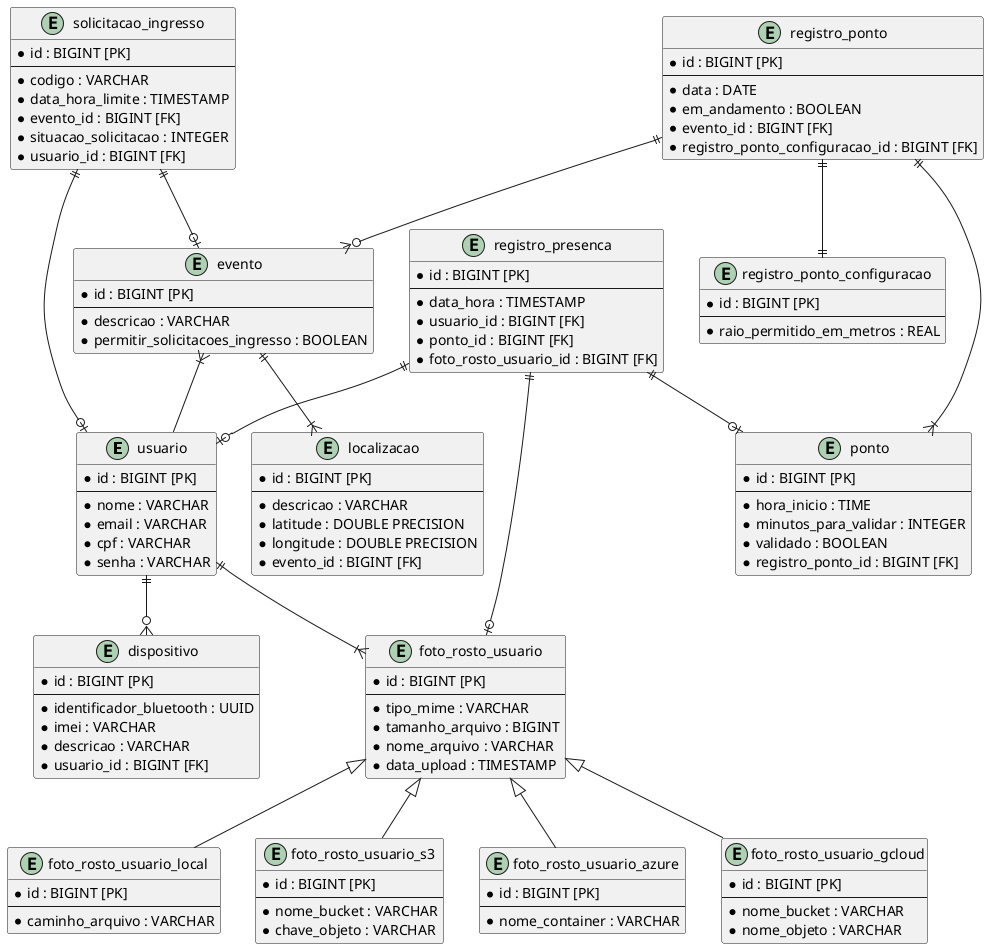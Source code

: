 @startuml

entity usuario {
    * id : BIGINT [PK]
    --
    * nome : VARCHAR
    * email : VARCHAR
    * cpf : VARCHAR
    * senha : VARCHAR
}

entity dispositivo {
    * id : BIGINT [PK]
    --
    * identificador_bluetooth : UUID
    * imei : VARCHAR
    * descricao : VARCHAR
    * usuario_id : BIGINT [FK]
}

entity foto_rosto_usuario {
    * id : BIGINT [PK]
    --
    * tipo_mime : VARCHAR
    * tamanho_arquivo : BIGINT
    * nome_arquivo : VARCHAR
    * data_upload : TIMESTAMP
}

entity foto_rosto_usuario_local {
    * id : BIGINT [PK]
    --
    * caminho_arquivo : VARCHAR
}

entity foto_rosto_usuario_s3 {
    * id : BIGINT [PK]
    --
    * nome_bucket : VARCHAR
    * chave_objeto : VARCHAR
}

entity foto_rosto_usuario_azure {
    * id : BIGINT [PK]
    --
    * nome_container : VARCHAR
}

entity foto_rosto_usuario_gcloud {
    * id : BIGINT [PK]
    --
    * nome_bucket : VARCHAR
    * nome_objeto : VARCHAR
}

entity evento {
    * id : BIGINT [PK]
    --
    * descricao : VARCHAR
    * permitir_solicitacoes_ingresso : BOOLEAN
}

entity solicitacao_ingresso {
    * id : BIGINT [PK]
    --
    * codigo : VARCHAR
    * data_hora_limite : TIMESTAMP
    * evento_id : BIGINT [FK]
    * situacao_solicitacao : INTEGER
    * usuario_id : BIGINT [FK]
}

entity localizacao {
    * id : BIGINT [PK]
    --
    * descricao : VARCHAR
    * latitude : DOUBLE PRECISION
    * longitude : DOUBLE PRECISION
    * evento_id : BIGINT [FK]
}

entity registro_ponto {
    * id : BIGINT [PK]
    --
    * data : DATE
    * em_andamento : BOOLEAN
    * evento_id : BIGINT [FK]
    * registro_ponto_configuracao_id : BIGINT [FK]
}

entity ponto {
    * id : BIGINT [PK]
    --
    * hora_inicio : TIME
    * minutos_para_validar : INTEGER
    * validado : BOOLEAN
    * registro_ponto_id : BIGINT [FK]
}

entity registro_presenca {
    * id : BIGINT [PK]
    --
    * data_hora : TIMESTAMP
    * usuario_id : BIGINT [FK]
    * ponto_id : BIGINT [FK]
    * foto_rosto_usuario_id : BIGINT [FK]
}

entity registro_ponto_configuracao {
    * id : BIGINT [PK]
    --
    * raio_permitido_em_metros : REAL
}

registro_ponto ||--o{ evento
registro_ponto ||--|| registro_ponto_configuracao
registro_ponto ||--|{ ponto

evento ||--|{ localizacao
evento }|-- usuario

solicitacao_ingresso ||--o| evento
solicitacao_ingresso ||--o| usuario

registro_presenca ||--o| usuario
registro_presenca ||--o| ponto
registro_presenca ||--o| foto_rosto_usuario

usuario ||--o{ dispositivo
usuario ||--|{ foto_rosto_usuario

foto_rosto_usuario <|-- foto_rosto_usuario_local
foto_rosto_usuario <|-- foto_rosto_usuario_s3
foto_rosto_usuario <|-- foto_rosto_usuario_azure
foto_rosto_usuario <|-- foto_rosto_usuario_gcloud

@enduml
